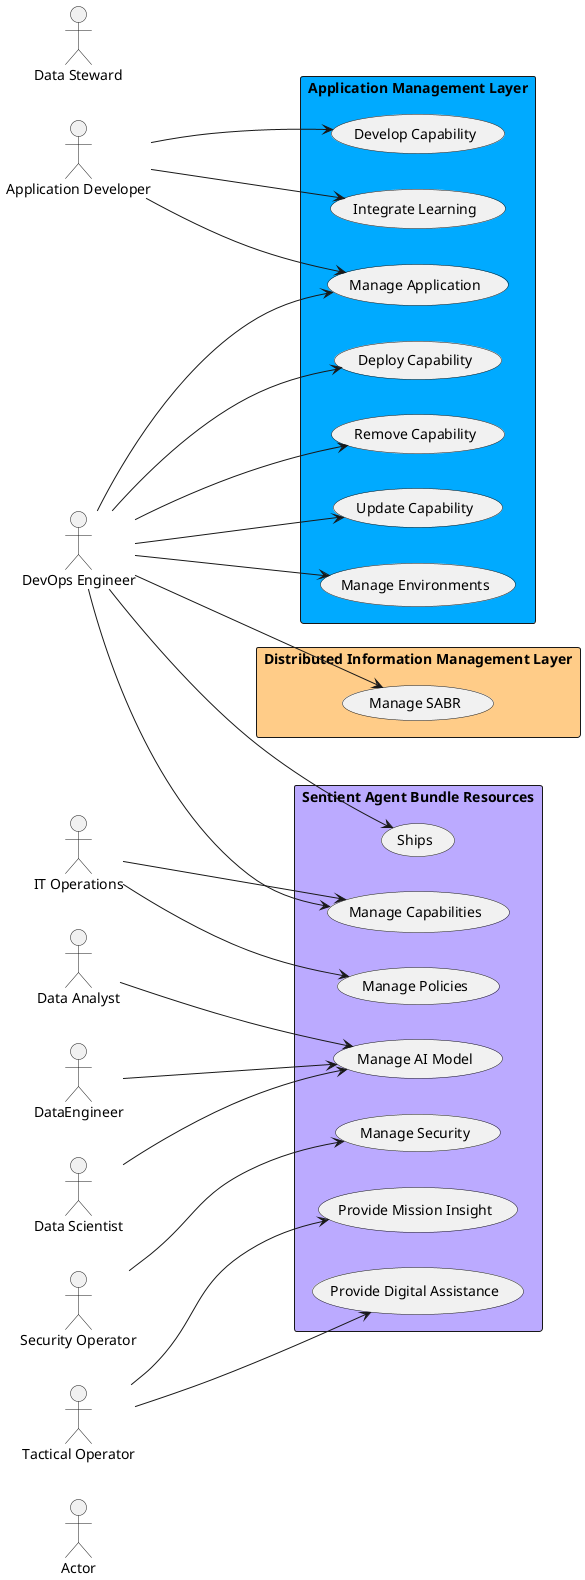 @startuml

left to right direction

Actor "Actor" as Actor

Actor "Application Developer" as ApplicationDeveloper

Actor "Data Analyst" as DataAnalyst

Actor "DataEngineer" as DataEngineer

Actor "Data Scientist" as DataScientist

Actor "Data Steward" as DataSteward

Actor "DevOps Engineer" as DevOpsEngineer

Actor "IT Operations" as ITOperations

Actor "Security Operator" as SecurityOperator

Actor "Tactical Operator" as TacticalOperator



rectangle "Application Management Layer" as aml  #00aaff {
        usecase "Integrate Learning" as IntegrateLearning
    
        ApplicationDeveloper ---> IntegrateLearning
        
    usecase "Manage Application" as ManageApplication
    
        DevOpsEngineer ---> ManageApplication
        
        ApplicationDeveloper ---> ManageApplication
        

}

rectangle "Application Management Layer" as aml  #00aaff {
        usecase "Develop Capability" as DevelopCapability
    
        ApplicationDeveloper --> DevelopCapability
        
    usecase "Deploy Capability" as DeployCapability
    
        DevOpsEngineer --> DeployCapability
        
    usecase "Remove Capability" as RemoveCapability
    
        DevOpsEngineer --> RemoveCapability
        
    usecase "Update Capability" as UpdateCapability
    
        DevOpsEngineer --> UpdateCapability
        

}

rectangle "Sentient Agent Bundle Resources" as sabr  #bbaaff {
        usecase "Manage AI Model" as ManageAIModel
    
        DataEngineer ---> ManageAIModel
        
        DataScientist ---> ManageAIModel
        
        DataAnalyst ---> ManageAIModel
        
    usecase "Manage Capabilities" as ManageCapabilities
    
        DevOpsEngineer ---> ManageCapabilities
        
        ITOperations ---> ManageCapabilities
        
    usecase "Ships" as Ships
    
        DevOpsEngineer ---> Ships
        
    usecase "Manage Policies" as ManagePolicies
    
        ITOperations ---> ManagePolicies
        
    usecase "Manage Security" as ManageSecurity
    
        SecurityOperator ---> ManageSecurity
        
    usecase "Provide Digital Assistance" as ProvideDigitalAssistance
    
        TacticalOperator ---> ProvideDigitalAssistance
        
    usecase "Provide Mission Insight" as ProvideMissionInsight
    
        TacticalOperator ---> ProvideMissionInsight
        

}

rectangle "Application Management Layer" as aml  #00aaff {
        usecase "Manage Environments" as ManageEnvironments
    
        DevOpsEngineer --> ManageEnvironments
        

}

rectangle "Distributed Information Management Layer" as diml  #ffcc88 {
        usecase "Manage SABR" as ManageSABR
    
        DevOpsEngineer ---> ManageSABR
        

}


@enduml

